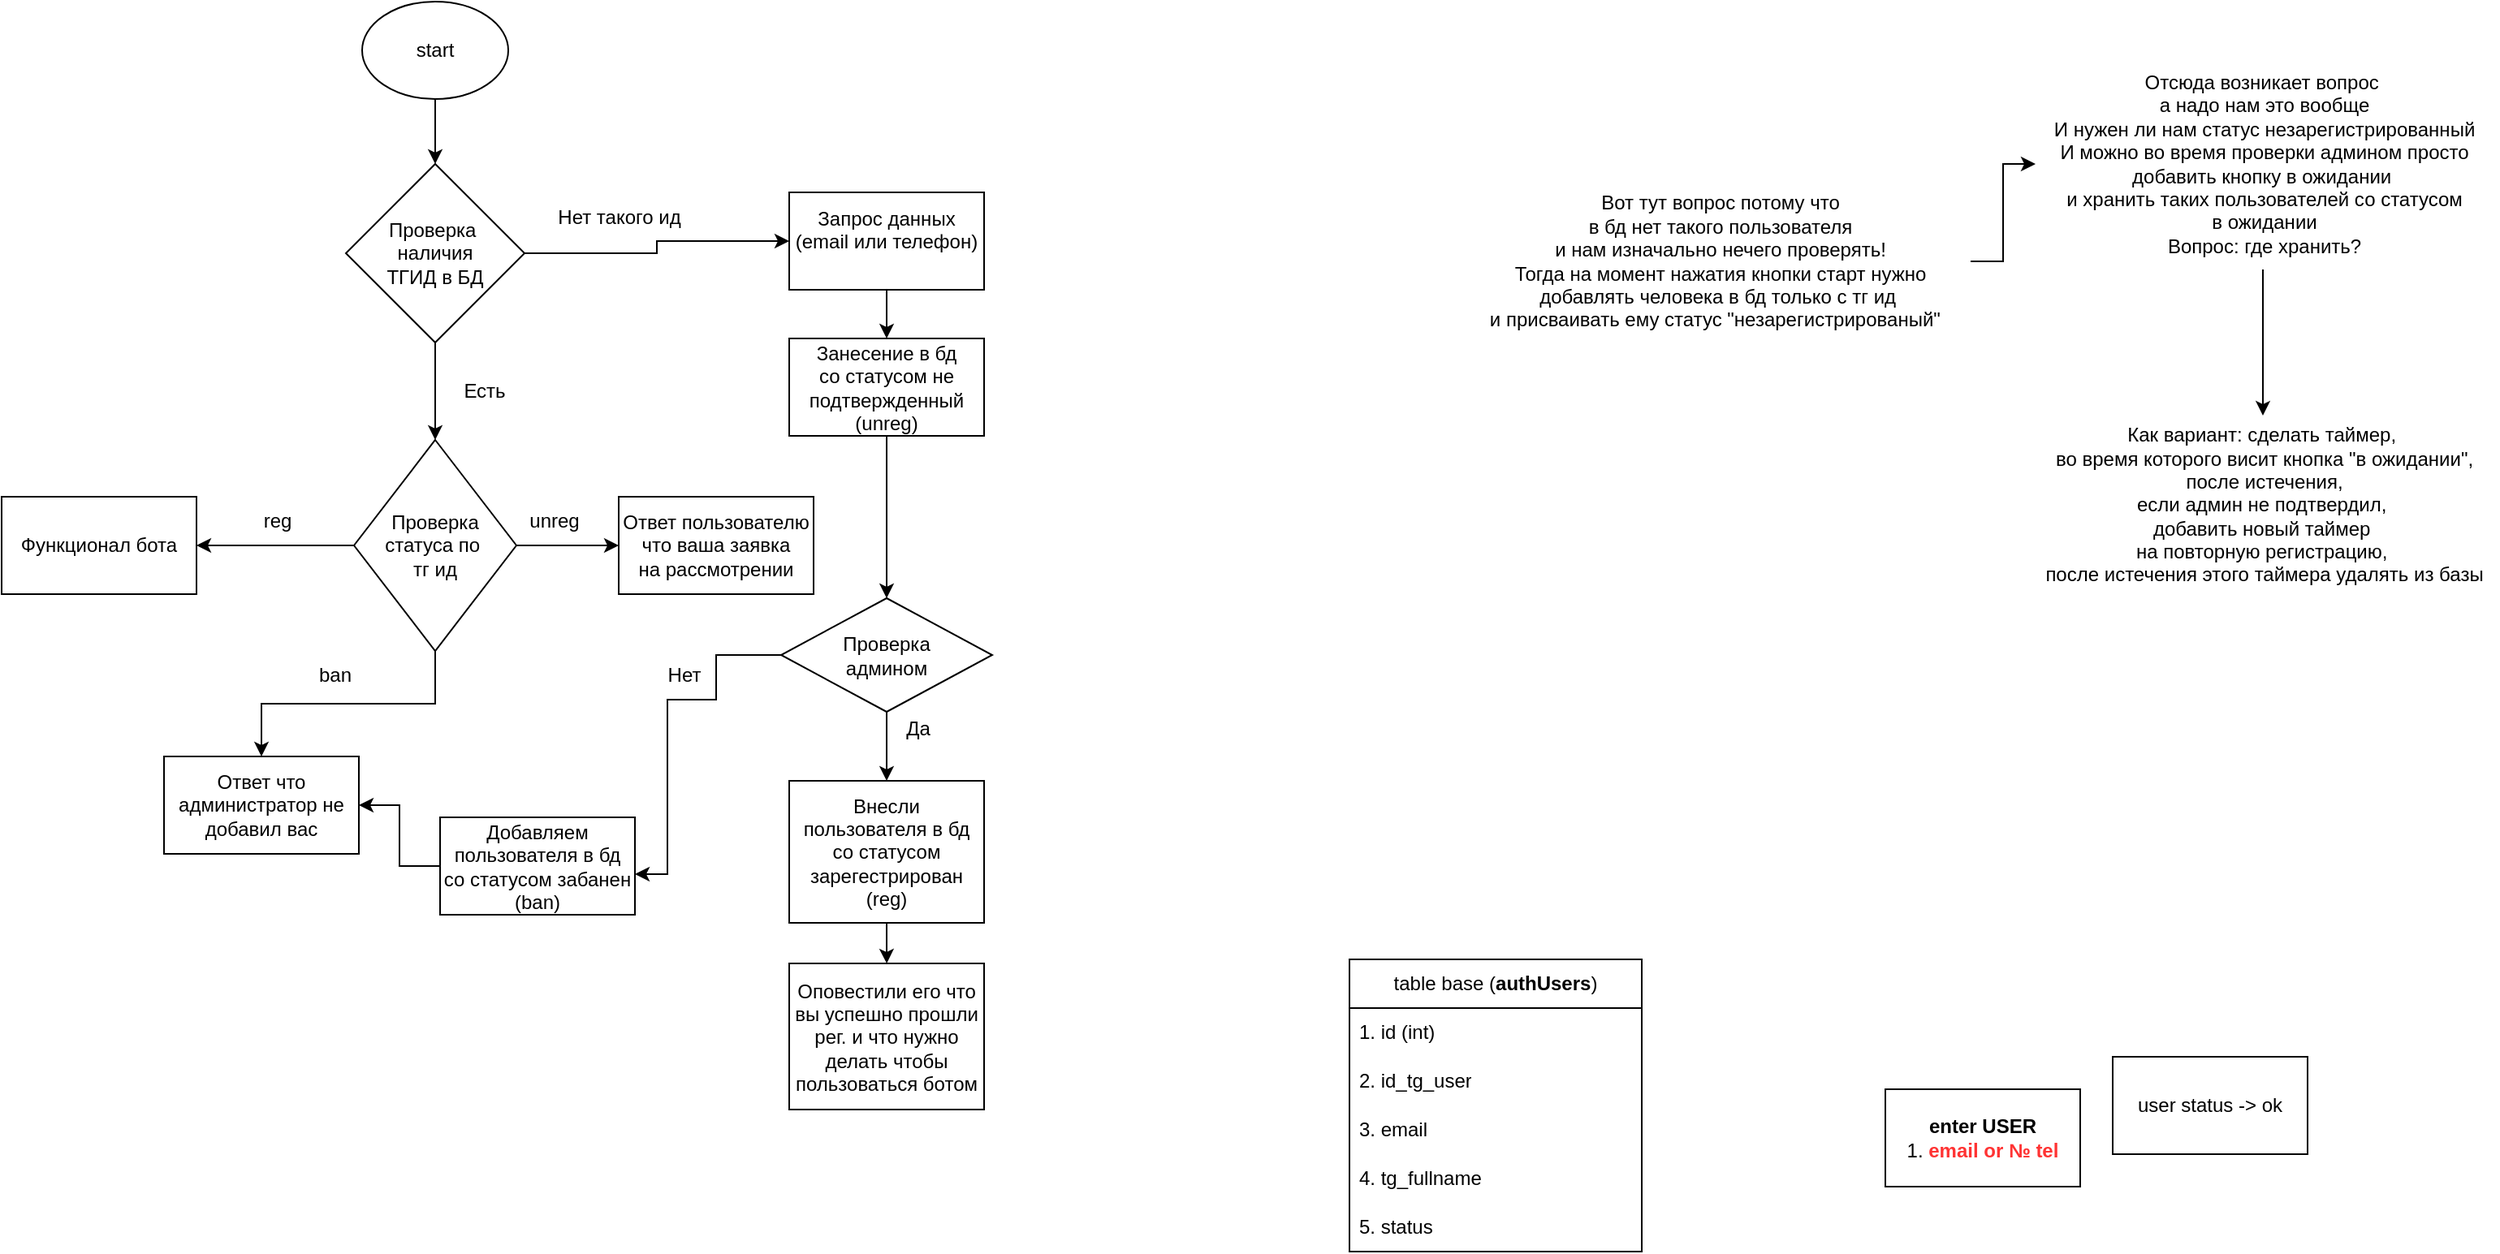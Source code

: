 <mxfile version="22.0.8" type="github">
  <diagram name="Страница — 1" id="HV1xr7kACfmK--PHIMH8">
    <mxGraphModel dx="2261" dy="754" grid="1" gridSize="10" guides="1" tooltips="1" connect="1" arrows="1" fold="1" page="1" pageScale="1" pageWidth="827" pageHeight="1169" math="0" shadow="0">
      <root>
        <mxCell id="0" />
        <mxCell id="1" parent="0" />
        <mxCell id="dNWt-A3fO8eAE6qAIu2x-2" value="" style="edgeStyle=orthogonalEdgeStyle;rounded=0;orthogonalLoop=1;jettySize=auto;html=1;" edge="1" parent="1" source="fbdDRWzfz0w073XtA8N0-1" target="dNWt-A3fO8eAE6qAIu2x-1">
          <mxGeometry relative="1" as="geometry" />
        </mxCell>
        <mxCell id="fbdDRWzfz0w073XtA8N0-1" value="start" style="ellipse;whiteSpace=wrap;html=1;" parent="1" vertex="1">
          <mxGeometry x="-538" y="10" width="90" height="60" as="geometry" />
        </mxCell>
        <mxCell id="fbdDRWzfz0w073XtA8N0-5" value="&lt;b&gt;enter USER&lt;/b&gt;&lt;br&gt;1. &lt;font color=&quot;#ff3333&quot;&gt;&lt;b&gt;email or № tel&lt;/b&gt;&lt;/font&gt;" style="whiteSpace=wrap;html=1;" parent="1" vertex="1">
          <mxGeometry x="400" y="680" width="120" height="60" as="geometry" />
        </mxCell>
        <mxCell id="cB9tNOrdEAfvo9i-5LgS-14" value="" style="edgeStyle=orthogonalEdgeStyle;rounded=0;orthogonalLoop=1;jettySize=auto;html=1;" parent="1" source="fbdDRWzfz0w073XtA8N0-7" target="cB9tNOrdEAfvo9i-5LgS-13" edge="1">
          <mxGeometry relative="1" as="geometry" />
        </mxCell>
        <mxCell id="fbdDRWzfz0w073XtA8N0-7" value="&lt;div&gt;Проверка&lt;/div&gt;&lt;div&gt;админом&lt;/div&gt;" style="rhombus;whiteSpace=wrap;html=1;" parent="1" vertex="1">
          <mxGeometry x="-280" y="377.5" width="130" height="70" as="geometry" />
        </mxCell>
        <mxCell id="fbdDRWzfz0w073XtA8N0-16" value="table base (&lt;b&gt;authUsers&lt;/b&gt;)" style="swimlane;fontStyle=0;childLayout=stackLayout;horizontal=1;startSize=30;horizontalStack=0;resizeParent=1;resizeParentMax=0;resizeLast=0;collapsible=1;marginBottom=0;whiteSpace=wrap;html=1;" parent="1" vertex="1">
          <mxGeometry x="70" y="600" width="180" height="180" as="geometry">
            <mxRectangle x="460" y="380" width="60" height="30" as="alternateBounds" />
          </mxGeometry>
        </mxCell>
        <mxCell id="fbdDRWzfz0w073XtA8N0-17" value="1. id (int)" style="text;strokeColor=none;fillColor=none;align=left;verticalAlign=middle;spacingLeft=4;spacingRight=4;overflow=hidden;points=[[0,0.5],[1,0.5]];portConstraint=eastwest;rotatable=0;whiteSpace=wrap;html=1;" parent="fbdDRWzfz0w073XtA8N0-16" vertex="1">
          <mxGeometry y="30" width="180" height="30" as="geometry" />
        </mxCell>
        <mxCell id="fbdDRWzfz0w073XtA8N0-18" value="2. id_tg_user" style="text;strokeColor=none;fillColor=none;align=left;verticalAlign=middle;spacingLeft=4;spacingRight=4;overflow=hidden;points=[[0,0.5],[1,0.5]];portConstraint=eastwest;rotatable=0;whiteSpace=wrap;html=1;" parent="fbdDRWzfz0w073XtA8N0-16" vertex="1">
          <mxGeometry y="60" width="180" height="30" as="geometry" />
        </mxCell>
        <mxCell id="fbdDRWzfz0w073XtA8N0-19" value="3. email" style="text;strokeColor=none;fillColor=none;align=left;verticalAlign=middle;spacingLeft=4;spacingRight=4;overflow=hidden;points=[[0,0.5],[1,0.5]];portConstraint=eastwest;rotatable=0;whiteSpace=wrap;html=1;" parent="fbdDRWzfz0w073XtA8N0-16" vertex="1">
          <mxGeometry y="90" width="180" height="30" as="geometry" />
        </mxCell>
        <mxCell id="fbdDRWzfz0w073XtA8N0-20" value="4. tg_fullname" style="text;strokeColor=none;fillColor=none;align=left;verticalAlign=middle;spacingLeft=4;spacingRight=4;overflow=hidden;points=[[0,0.5],[1,0.5]];portConstraint=eastwest;rotatable=0;whiteSpace=wrap;html=1;" parent="fbdDRWzfz0w073XtA8N0-16" vertex="1">
          <mxGeometry y="120" width="180" height="30" as="geometry" />
        </mxCell>
        <mxCell id="Xhc-xv8f4MnYaH1PwOZV-1" value="5. status" style="text;strokeColor=none;fillColor=none;align=left;verticalAlign=middle;spacingLeft=4;spacingRight=4;overflow=hidden;points=[[0,0.5],[1,0.5]];portConstraint=eastwest;rotatable=0;whiteSpace=wrap;html=1;" parent="fbdDRWzfz0w073XtA8N0-16" vertex="1">
          <mxGeometry y="150" width="180" height="30" as="geometry" />
        </mxCell>
        <mxCell id="Xhc-xv8f4MnYaH1PwOZV-2" value="user status -&amp;gt; ok" style="whiteSpace=wrap;html=1;" parent="1" vertex="1">
          <mxGeometry x="540" y="660" width="120" height="60" as="geometry" />
        </mxCell>
        <mxCell id="cB9tNOrdEAfvo9i-5LgS-6" value="" style="edgeStyle=orthogonalEdgeStyle;rounded=0;orthogonalLoop=1;jettySize=auto;html=1;" parent="1" source="cB9tNOrdEAfvo9i-5LgS-3" target="cB9tNOrdEAfvo9i-5LgS-5" edge="1">
          <mxGeometry relative="1" as="geometry" />
        </mxCell>
        <mxCell id="cB9tNOrdEAfvo9i-5LgS-18" value="" style="edgeStyle=orthogonalEdgeStyle;rounded=0;orthogonalLoop=1;jettySize=auto;html=1;" parent="1" source="cB9tNOrdEAfvo9i-5LgS-3" target="cB9tNOrdEAfvo9i-5LgS-17" edge="1">
          <mxGeometry relative="1" as="geometry" />
        </mxCell>
        <mxCell id="dNWt-A3fO8eAE6qAIu2x-17" value="" style="edgeStyle=orthogonalEdgeStyle;rounded=0;orthogonalLoop=1;jettySize=auto;html=1;" edge="1" parent="1" source="cB9tNOrdEAfvo9i-5LgS-3" target="dNWt-A3fO8eAE6qAIu2x-16">
          <mxGeometry relative="1" as="geometry" />
        </mxCell>
        <mxCell id="cB9tNOrdEAfvo9i-5LgS-3" value="&lt;div&gt;&lt;br&gt;&lt;/div&gt;&lt;div&gt;Проверка статуса по&amp;nbsp;&lt;/div&gt;&lt;div&gt;тг ид&lt;br&gt;&lt;/div&gt;&lt;div&gt;&lt;br&gt;&lt;/div&gt;" style="rhombus;whiteSpace=wrap;html=1;" parent="1" vertex="1">
          <mxGeometry x="-543" y="280" width="100" height="130" as="geometry" />
        </mxCell>
        <mxCell id="cB9tNOrdEAfvo9i-5LgS-5" value="Функционал бота" style="whiteSpace=wrap;html=1;" parent="1" vertex="1">
          <mxGeometry x="-760" y="315" width="120" height="60" as="geometry" />
        </mxCell>
        <mxCell id="cB9tNOrdEAfvo9i-5LgS-7" value="&lt;div&gt;reg&lt;/div&gt;" style="text;html=1;strokeColor=none;fillColor=none;align=center;verticalAlign=middle;whiteSpace=wrap;rounded=0;" parent="1" vertex="1">
          <mxGeometry x="-620" y="315" width="60" height="30" as="geometry" />
        </mxCell>
        <mxCell id="dNWt-A3fO8eAE6qAIu2x-14" value="" style="edgeStyle=orthogonalEdgeStyle;rounded=0;orthogonalLoop=1;jettySize=auto;html=1;" edge="1" parent="1" source="cB9tNOrdEAfvo9i-5LgS-10" target="dNWt-A3fO8eAE6qAIu2x-13">
          <mxGeometry relative="1" as="geometry" />
        </mxCell>
        <mxCell id="cB9tNOrdEAfvo9i-5LgS-10" value="&lt;div&gt;Запрос данных&lt;/div&gt;&lt;div&gt;(email или телефон)&lt;/div&gt;&lt;div&gt;&lt;br&gt;&lt;/div&gt;" style="whiteSpace=wrap;html=1;" parent="1" vertex="1">
          <mxGeometry x="-275" y="127.5" width="120" height="60" as="geometry" />
        </mxCell>
        <mxCell id="cB9tNOrdEAfvo9i-5LgS-27" value="" style="edgeStyle=orthogonalEdgeStyle;rounded=0;orthogonalLoop=1;jettySize=auto;html=1;" parent="1" source="cB9tNOrdEAfvo9i-5LgS-13" edge="1">
          <mxGeometry relative="1" as="geometry">
            <mxPoint x="-214.941" y="602.5" as="targetPoint" />
          </mxGeometry>
        </mxCell>
        <mxCell id="cB9tNOrdEAfvo9i-5LgS-13" value="&lt;div&gt;Внесли пользователя в бд со статусом&lt;/div&gt;&lt;div&gt;зарегестрирован&lt;/div&gt;&lt;div&gt;(reg)&lt;/div&gt;" style="whiteSpace=wrap;html=1;" parent="1" vertex="1">
          <mxGeometry x="-275" y="490" width="120" height="87.5" as="geometry" />
        </mxCell>
        <mxCell id="cB9tNOrdEAfvo9i-5LgS-15" style="edgeStyle=orthogonalEdgeStyle;rounded=0;orthogonalLoop=1;jettySize=auto;html=1;exitX=0.5;exitY=1;exitDx=0;exitDy=0;" parent="1" source="cB9tNOrdEAfvo9i-5LgS-3" target="cB9tNOrdEAfvo9i-5LgS-3" edge="1">
          <mxGeometry relative="1" as="geometry" />
        </mxCell>
        <mxCell id="cB9tNOrdEAfvo9i-5LgS-16" style="edgeStyle=orthogonalEdgeStyle;rounded=0;orthogonalLoop=1;jettySize=auto;html=1;exitX=0.5;exitY=1;exitDx=0;exitDy=0;" parent="1" source="cB9tNOrdEAfvo9i-5LgS-3" target="cB9tNOrdEAfvo9i-5LgS-3" edge="1">
          <mxGeometry relative="1" as="geometry" />
        </mxCell>
        <mxCell id="cB9tNOrdEAfvo9i-5LgS-17" value="Ответ что администратор не добавил вас" style="whiteSpace=wrap;html=1;" parent="1" vertex="1">
          <mxGeometry x="-660" y="475" width="120" height="60" as="geometry" />
        </mxCell>
        <mxCell id="cB9tNOrdEAfvo9i-5LgS-19" value="ban" style="text;html=1;align=center;verticalAlign=middle;resizable=0;points=[];autosize=1;strokeColor=none;fillColor=none;" parent="1" vertex="1">
          <mxGeometry x="-575" y="410" width="40" height="30" as="geometry" />
        </mxCell>
        <mxCell id="cB9tNOrdEAfvo9i-5LgS-22" value="Нет" style="text;html=1;align=center;verticalAlign=middle;resizable=0;points=[];autosize=1;strokeColor=none;fillColor=none;" parent="1" vertex="1">
          <mxGeometry x="-360" y="410" width="40" height="30" as="geometry" />
        </mxCell>
        <mxCell id="cB9tNOrdEAfvo9i-5LgS-24" value="" style="edgeStyle=orthogonalEdgeStyle;rounded=0;orthogonalLoop=1;jettySize=auto;html=1;exitX=0;exitY=0.5;exitDx=0;exitDy=0;entryX=1;entryY=0.583;entryDx=0;entryDy=0;entryPerimeter=0;" parent="1" source="fbdDRWzfz0w073XtA8N0-7" target="cB9tNOrdEAfvo9i-5LgS-23" edge="1">
          <mxGeometry relative="1" as="geometry">
            <mxPoint x="-300" y="440" as="sourcePoint" />
            <mxPoint x="-540" y="510" as="targetPoint" />
            <Array as="points">
              <mxPoint x="-320" y="412" />
              <mxPoint x="-320" y="440" />
              <mxPoint x="-350" y="440" />
              <mxPoint x="-350" y="548" />
            </Array>
          </mxGeometry>
        </mxCell>
        <mxCell id="dNWt-A3fO8eAE6qAIu2x-9" value="" style="edgeStyle=orthogonalEdgeStyle;rounded=0;orthogonalLoop=1;jettySize=auto;html=1;" edge="1" parent="1" source="cB9tNOrdEAfvo9i-5LgS-23" target="cB9tNOrdEAfvo9i-5LgS-17">
          <mxGeometry relative="1" as="geometry" />
        </mxCell>
        <mxCell id="cB9tNOrdEAfvo9i-5LgS-23" value="&lt;div&gt;Добавляем пользователя в бд&lt;/div&gt;&lt;div&gt;со статусом забанен&lt;/div&gt;&lt;div&gt;(ban)&lt;/div&gt;" style="whiteSpace=wrap;html=1;" parent="1" vertex="1">
          <mxGeometry x="-490" y="512.5" width="120" height="60" as="geometry" />
        </mxCell>
        <mxCell id="cB9tNOrdEAfvo9i-5LgS-25" value="Да" style="text;html=1;align=center;verticalAlign=middle;resizable=0;points=[];autosize=1;strokeColor=none;fillColor=none;" parent="1" vertex="1">
          <mxGeometry x="-216" y="442.5" width="40" height="30" as="geometry" />
        </mxCell>
        <mxCell id="cB9tNOrdEAfvo9i-5LgS-26" value="&lt;div&gt;Оповестили его что вы успешно прошли рег. и что нужно делать чтобы пользоваться ботом&lt;br&gt;&lt;/div&gt;" style="whiteSpace=wrap;html=1;" parent="1" vertex="1">
          <mxGeometry x="-275" y="602.5" width="120" height="90" as="geometry" />
        </mxCell>
        <mxCell id="cB9tNOrdEAfvo9i-5LgS-33" value="" style="edgeStyle=orthogonalEdgeStyle;rounded=0;orthogonalLoop=1;jettySize=auto;html=1;" parent="1" source="cB9tNOrdEAfvo9i-5LgS-28" target="cB9tNOrdEAfvo9i-5LgS-32" edge="1">
          <mxGeometry relative="1" as="geometry" />
        </mxCell>
        <mxCell id="cB9tNOrdEAfvo9i-5LgS-28" value="&lt;div&gt;Вот тут вопрос потому что&lt;/div&gt;&lt;div&gt;в бд нет такого пользователя&lt;/div&gt;&lt;div&gt;и нам изначально нечего проверять!&lt;/div&gt;&lt;div&gt;Тогда на момент нажатия кнопки старт нужно&lt;/div&gt;&lt;div&gt;добавлять человека в бд только с тг ид&amp;nbsp;&lt;/div&gt;&lt;div&gt;и присваивать ему статус &quot;незарегистрированый&quot;&lt;span style=&quot;background-color: initial;&quot;&gt;&amp;nbsp;&amp;nbsp;&lt;/span&gt;&lt;/div&gt;" style="text;html=1;align=center;verticalAlign=middle;resizable=0;points=[];autosize=1;strokeColor=none;fillColor=none;" parent="1" vertex="1">
          <mxGeometry x="142.5" y="120" width="310" height="100" as="geometry" />
        </mxCell>
        <mxCell id="4rc7v7VnKUdFsgKfLmEG-2" value="" style="edgeStyle=orthogonalEdgeStyle;rounded=0;orthogonalLoop=1;jettySize=auto;html=1;" parent="1" source="cB9tNOrdEAfvo9i-5LgS-32" target="4rc7v7VnKUdFsgKfLmEG-1" edge="1">
          <mxGeometry relative="1" as="geometry" />
        </mxCell>
        <mxCell id="cB9tNOrdEAfvo9i-5LgS-32" value="&lt;div&gt;Отсюда возникает вопрос&amp;nbsp;&lt;/div&gt;&lt;div&gt;а надо нам это вообще&lt;/div&gt;&lt;div&gt;И нужен ли нам статус незарегистрированный&lt;/div&gt;&lt;div&gt;И можно во время проверки админом просто &lt;br&gt;&lt;/div&gt;&lt;div&gt;добавить кнопку в ожидании&amp;nbsp;&lt;/div&gt;&lt;div&gt;и хранить таких пользователей со статусом &lt;br&gt;&lt;/div&gt;&lt;div&gt;в ожидании&lt;br&gt; &lt;/div&gt;&lt;div&gt;Вопрос: где хранить?&lt;/div&gt;" style="text;html=1;align=center;verticalAlign=middle;resizable=0;points=[];autosize=1;strokeColor=none;fillColor=none;" parent="1" vertex="1">
          <mxGeometry x="492.5" y="45" width="280" height="130" as="geometry" />
        </mxCell>
        <mxCell id="4rc7v7VnKUdFsgKfLmEG-1" value="&lt;div&gt;Как вариант: сделать таймер,&amp;nbsp;&lt;/div&gt;&lt;div&gt;во время которого висит кнопка &quot;в ожидании&quot;,&lt;/div&gt;&lt;div&gt;&amp;nbsp;после&amp;nbsp;&lt;span style=&quot;background-color: initial;&quot;&gt;истечения,&amp;nbsp;&lt;/span&gt;&lt;/div&gt;&lt;div&gt;&lt;span style=&quot;background-color: initial;&quot;&gt;если админ не подтвердил,&amp;nbsp;&lt;/span&gt;&lt;/div&gt;&lt;div&gt;добавить новый таймер&amp;nbsp;&lt;/div&gt;&lt;div&gt;на повторную регистрацию,&amp;nbsp;&lt;/div&gt;&lt;div&gt;после истечения этого таймера удалять из базы&lt;/div&gt;" style="text;html=1;align=center;verticalAlign=middle;resizable=0;points=[];autosize=1;strokeColor=none;fillColor=none;" parent="1" vertex="1">
          <mxGeometry x="487.5" y="265" width="290" height="110" as="geometry" />
        </mxCell>
        <mxCell id="dNWt-A3fO8eAE6qAIu2x-4" value="" style="edgeStyle=orthogonalEdgeStyle;rounded=0;orthogonalLoop=1;jettySize=auto;html=1;" edge="1" parent="1" source="dNWt-A3fO8eAE6qAIu2x-1" target="cB9tNOrdEAfvo9i-5LgS-3">
          <mxGeometry relative="1" as="geometry" />
        </mxCell>
        <mxCell id="dNWt-A3fO8eAE6qAIu2x-8" value="" style="edgeStyle=orthogonalEdgeStyle;rounded=0;orthogonalLoop=1;jettySize=auto;html=1;" edge="1" parent="1" source="dNWt-A3fO8eAE6qAIu2x-1" target="cB9tNOrdEAfvo9i-5LgS-10">
          <mxGeometry relative="1" as="geometry">
            <mxPoint x="-358" y="165" as="targetPoint" />
          </mxGeometry>
        </mxCell>
        <mxCell id="dNWt-A3fO8eAE6qAIu2x-1" value="&lt;div&gt;Проверка&amp;nbsp;&lt;/div&gt;&lt;div&gt;наличия&lt;/div&gt;&lt;div&gt;ТГИД в БД&lt;/div&gt;" style="rhombus;whiteSpace=wrap;html=1;" vertex="1" parent="1">
          <mxGeometry x="-548" y="110" width="110" height="110" as="geometry" />
        </mxCell>
        <mxCell id="dNWt-A3fO8eAE6qAIu2x-5" value="&lt;div&gt;Есть&lt;/div&gt;" style="text;html=1;align=center;verticalAlign=middle;resizable=0;points=[];autosize=1;strokeColor=none;fillColor=none;" vertex="1" parent="1">
          <mxGeometry x="-488" y="235" width="50" height="30" as="geometry" />
        </mxCell>
        <mxCell id="dNWt-A3fO8eAE6qAIu2x-10" value="&lt;div&gt;Нет такого ид&lt;/div&gt;" style="text;html=1;align=center;verticalAlign=middle;resizable=0;points=[];autosize=1;strokeColor=none;fillColor=none;" vertex="1" parent="1">
          <mxGeometry x="-430" y="127.5" width="100" height="30" as="geometry" />
        </mxCell>
        <mxCell id="dNWt-A3fO8eAE6qAIu2x-15" value="" style="edgeStyle=orthogonalEdgeStyle;rounded=0;orthogonalLoop=1;jettySize=auto;html=1;" edge="1" parent="1" source="dNWt-A3fO8eAE6qAIu2x-13" target="fbdDRWzfz0w073XtA8N0-7">
          <mxGeometry relative="1" as="geometry" />
        </mxCell>
        <mxCell id="dNWt-A3fO8eAE6qAIu2x-13" value="&lt;div&gt;Занесение в бд&lt;/div&gt;&lt;div&gt;со статусом не подтвержденный&lt;/div&gt;&lt;div&gt;(unreg)&lt;/div&gt;" style="whiteSpace=wrap;html=1;" vertex="1" parent="1">
          <mxGeometry x="-275" y="217.5" width="120" height="60" as="geometry" />
        </mxCell>
        <mxCell id="dNWt-A3fO8eAE6qAIu2x-16" value="&lt;div&gt;Ответ пользователю&lt;/div&gt;&lt;div&gt;что ваша заявка&lt;/div&gt;&lt;div&gt;на рассмотрении &lt;br&gt;&lt;/div&gt;" style="whiteSpace=wrap;html=1;" vertex="1" parent="1">
          <mxGeometry x="-380" y="315" width="120" height="60" as="geometry" />
        </mxCell>
        <mxCell id="dNWt-A3fO8eAE6qAIu2x-18" value="unreg" style="text;html=1;align=center;verticalAlign=middle;resizable=0;points=[];autosize=1;strokeColor=none;fillColor=none;" vertex="1" parent="1">
          <mxGeometry x="-450" y="315" width="60" height="30" as="geometry" />
        </mxCell>
      </root>
    </mxGraphModel>
  </diagram>
</mxfile>
